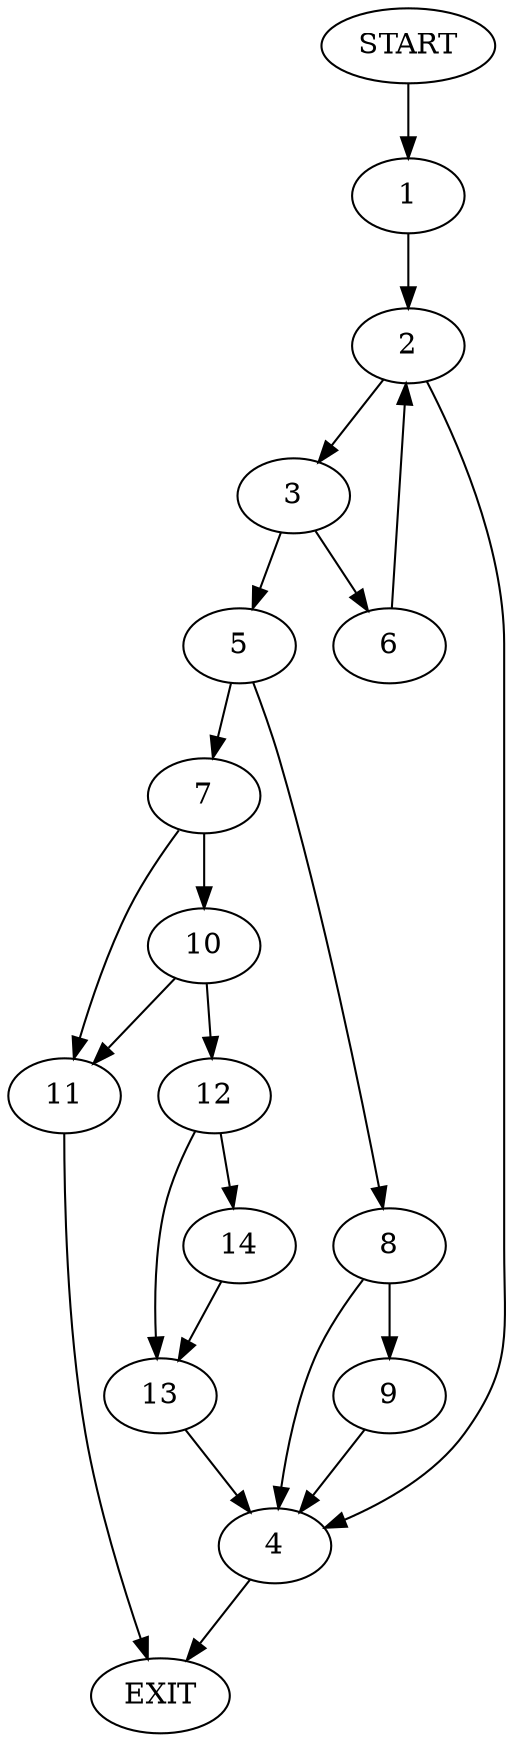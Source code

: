 digraph {
0 [label="START"]
15 [label="EXIT"]
0 -> 1
1 -> 2
2 -> 3
2 -> 4
4 -> 15
3 -> 5
3 -> 6
5 -> 7
5 -> 8
6 -> 2
8 -> 9
8 -> 4
7 -> 10
7 -> 11
9 -> 4
10 -> 11
10 -> 12
11 -> 15
12 -> 13
12 -> 14
14 -> 13
13 -> 4
}
